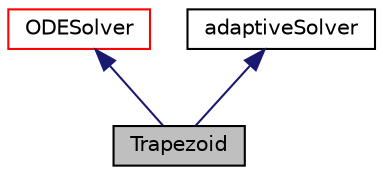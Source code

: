 digraph "Trapezoid"
{
  bgcolor="transparent";
  edge [fontname="Helvetica",fontsize="10",labelfontname="Helvetica",labelfontsize="10"];
  node [fontname="Helvetica",fontsize="10",shape=record];
  Node3 [label="Trapezoid",height=0.2,width=0.4,color="black", fillcolor="grey75", style="filled", fontcolor="black"];
  Node4 -> Node3 [dir="back",color="midnightblue",fontsize="10",style="solid",fontname="Helvetica"];
  Node4 [label="ODESolver",height=0.2,width=0.4,color="red",URL="$a26689.html",tooltip="Abstract base-class for ODE system solvers. "];
  Node17 -> Node3 [dir="back",color="midnightblue",fontsize="10",style="solid",fontname="Helvetica"];
  Node17 [label="adaptiveSolver",height=0.2,width=0.4,color="black",URL="$a26681.html"];
}
